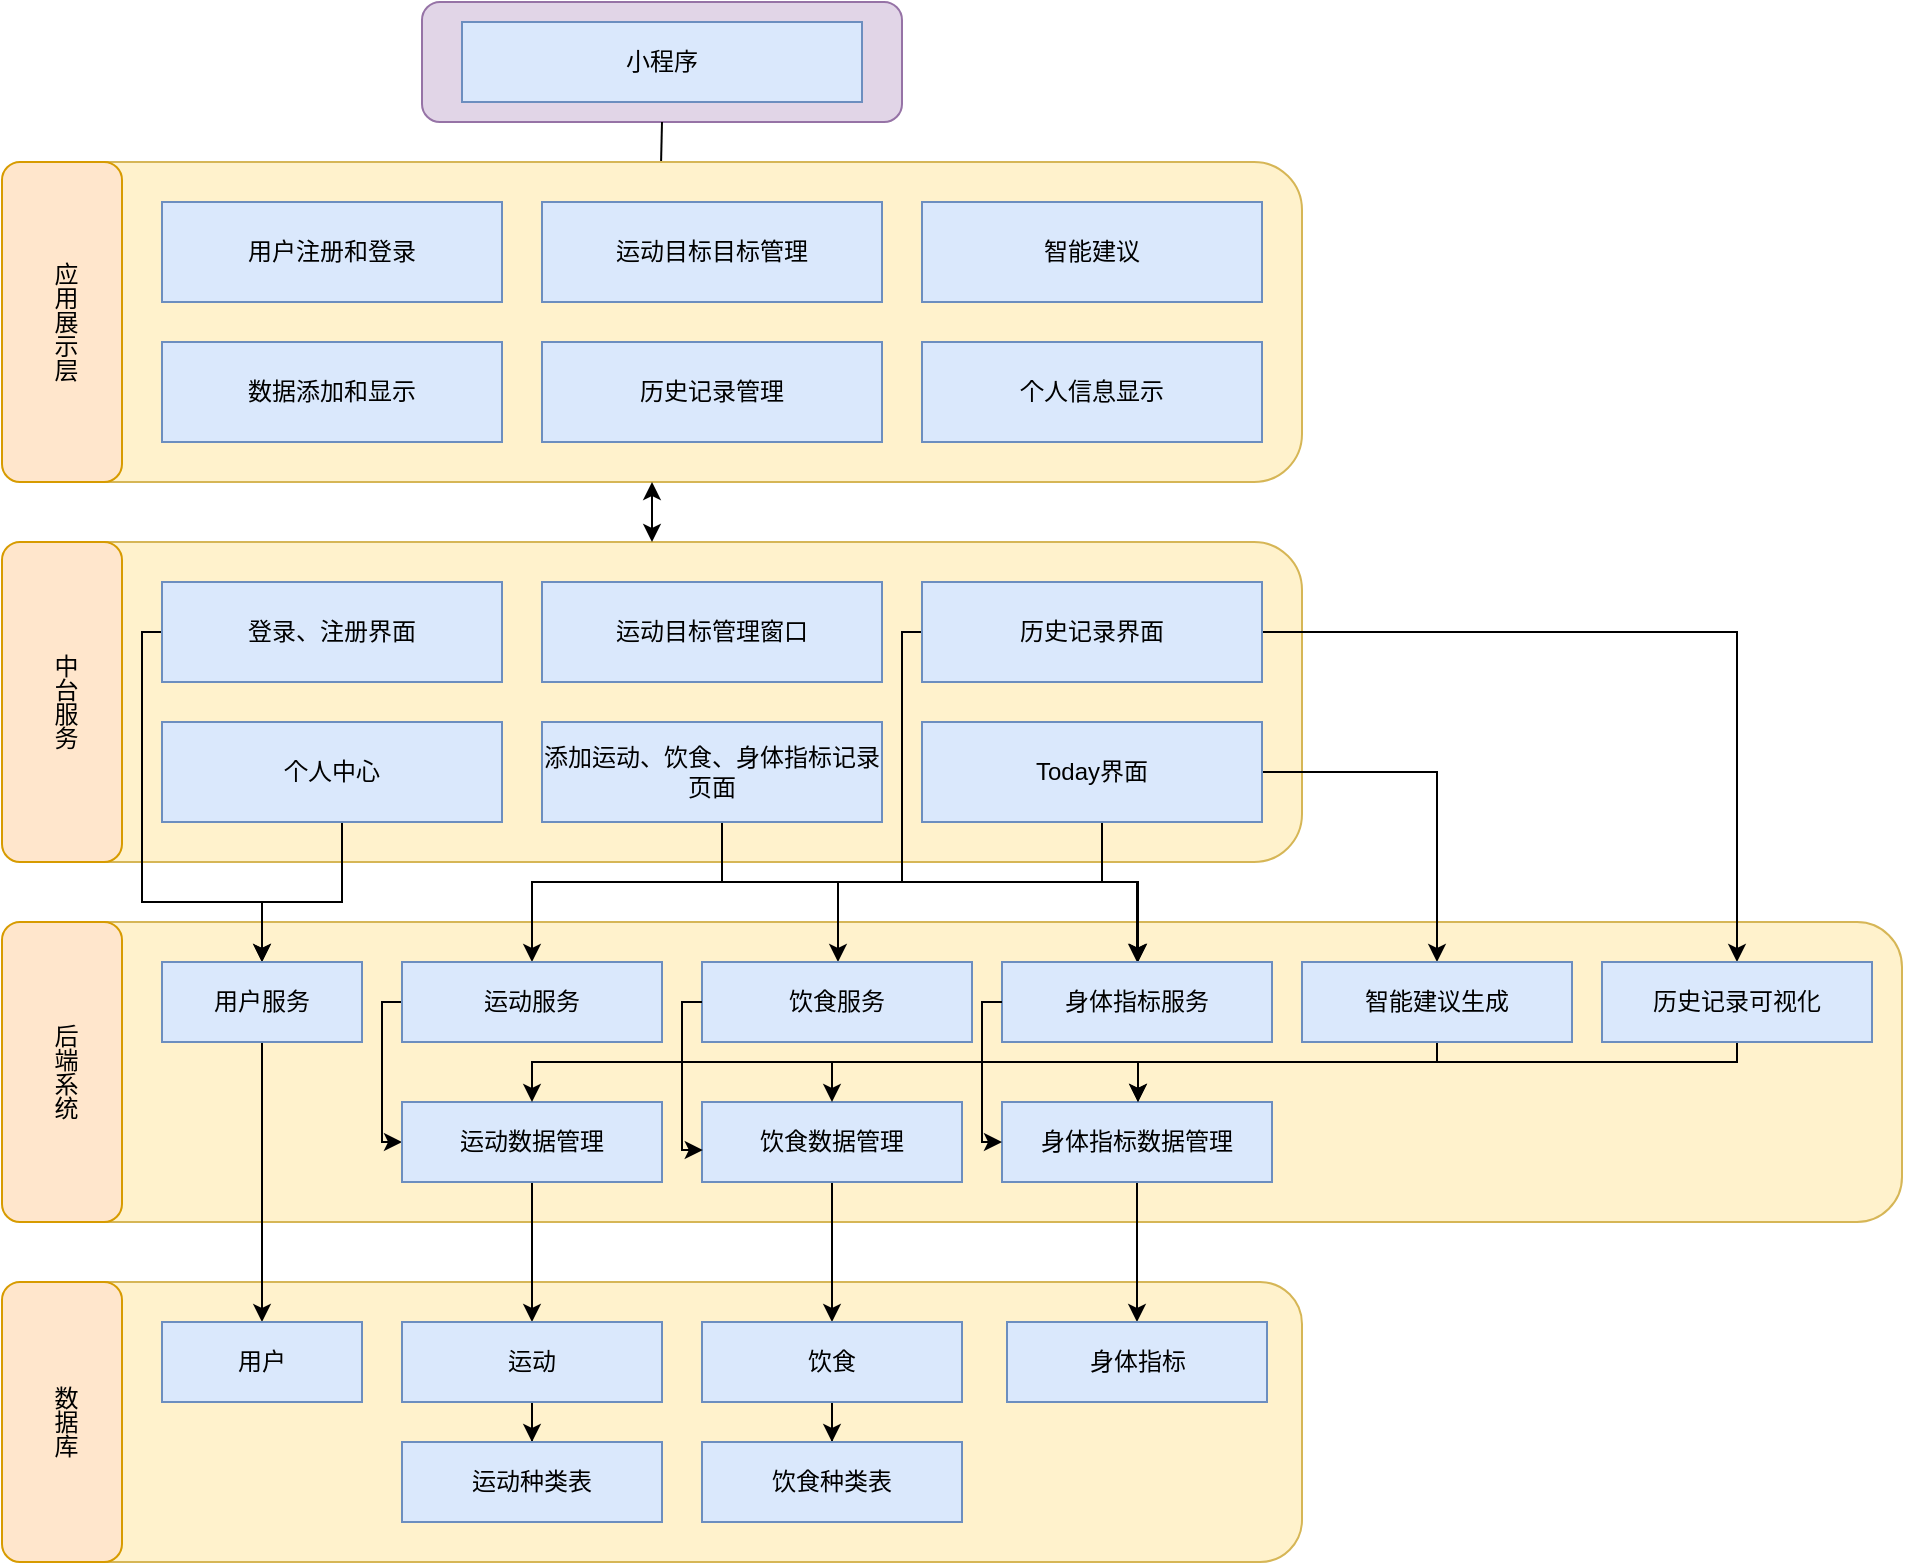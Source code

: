 <mxfile version="24.3.1" type="device">
  <diagram name="第 1 页" id="BFTzFPYcO-8qC4E6_DPL">
    <mxGraphModel dx="1797" dy="996" grid="1" gridSize="10" guides="1" tooltips="1" connect="1" arrows="1" fold="1" page="1" pageScale="1" pageWidth="827" pageHeight="1169" math="0" shadow="0">
      <root>
        <mxCell id="0" />
        <mxCell id="1" parent="0" />
        <mxCell id="wK8bGFyhSti7bRQVCyiz-48" value="" style="rounded=1;whiteSpace=wrap;html=1;fillColor=#fff2cc;strokeColor=#d6b656;" vertex="1" parent="1">
          <mxGeometry x="70" y="700" width="650" height="140" as="geometry" />
        </mxCell>
        <mxCell id="wK8bGFyhSti7bRQVCyiz-22" value="" style="rounded=1;whiteSpace=wrap;html=1;fillColor=#fff2cc;strokeColor=#d6b656;" vertex="1" parent="1">
          <mxGeometry x="70" y="520" width="950" height="150" as="geometry" />
        </mxCell>
        <mxCell id="wK8bGFyhSti7bRQVCyiz-1" value="" style="rounded=1;whiteSpace=wrap;html=1;fillColor=#fff2cc;strokeColor=#d6b656;" vertex="1" parent="1">
          <mxGeometry x="70" y="140" width="650" height="160" as="geometry" />
        </mxCell>
        <mxCell id="wK8bGFyhSti7bRQVCyiz-2" value="" style="rounded=1;whiteSpace=wrap;html=1;fillColor=#e1d5e7;strokeColor=#9673a6;" vertex="1" parent="1">
          <mxGeometry x="280" y="60" width="240" height="60" as="geometry" />
        </mxCell>
        <mxCell id="wK8bGFyhSti7bRQVCyiz-3" value="小程序" style="rounded=0;whiteSpace=wrap;html=1;fillColor=#dae8fc;strokeColor=#6c8ebf;" vertex="1" parent="1">
          <mxGeometry x="300" y="70" width="200" height="40" as="geometry" />
        </mxCell>
        <mxCell id="wK8bGFyhSti7bRQVCyiz-5" value="应用展示层" style="rounded=1;whiteSpace=wrap;html=1;fillColor=#ffe6cc;strokeColor=#d79b00;textDirection=vertical-lr;" vertex="1" parent="1">
          <mxGeometry x="70" y="140" width="60" height="160" as="geometry" />
        </mxCell>
        <mxCell id="wK8bGFyhSti7bRQVCyiz-7" value="用户注册和登录" style="rounded=0;whiteSpace=wrap;html=1;fillColor=#dae8fc;strokeColor=#6c8ebf;" vertex="1" parent="1">
          <mxGeometry x="150" y="160" width="170" height="50" as="geometry" />
        </mxCell>
        <mxCell id="wK8bGFyhSti7bRQVCyiz-8" value="数据添加和显示" style="rounded=0;whiteSpace=wrap;html=1;fillColor=#dae8fc;strokeColor=#6c8ebf;" vertex="1" parent="1">
          <mxGeometry x="150" y="230" width="170" height="50" as="geometry" />
        </mxCell>
        <mxCell id="wK8bGFyhSti7bRQVCyiz-9" value="运动目标目标管理" style="rounded=0;whiteSpace=wrap;html=1;fillColor=#dae8fc;strokeColor=#6c8ebf;" vertex="1" parent="1">
          <mxGeometry x="340" y="160" width="170" height="50" as="geometry" />
        </mxCell>
        <mxCell id="wK8bGFyhSti7bRQVCyiz-10" value="历史记录管理" style="rounded=0;whiteSpace=wrap;html=1;fillColor=#dae8fc;strokeColor=#6c8ebf;" vertex="1" parent="1">
          <mxGeometry x="340" y="230" width="170" height="50" as="geometry" />
        </mxCell>
        <mxCell id="wK8bGFyhSti7bRQVCyiz-11" value="智能建议" style="rounded=0;whiteSpace=wrap;html=1;fillColor=#dae8fc;strokeColor=#6c8ebf;" vertex="1" parent="1">
          <mxGeometry x="530" y="160" width="170" height="50" as="geometry" />
        </mxCell>
        <mxCell id="wK8bGFyhSti7bRQVCyiz-13" value="个人信息显示" style="rounded=0;whiteSpace=wrap;html=1;fillColor=#dae8fc;strokeColor=#6c8ebf;" vertex="1" parent="1">
          <mxGeometry x="530" y="230" width="170" height="50" as="geometry" />
        </mxCell>
        <mxCell id="wK8bGFyhSti7bRQVCyiz-14" value="" style="rounded=1;whiteSpace=wrap;html=1;fillColor=#fff2cc;strokeColor=#d6b656;" vertex="1" parent="1">
          <mxGeometry x="70" y="330" width="650" height="160" as="geometry" />
        </mxCell>
        <mxCell id="wK8bGFyhSti7bRQVCyiz-15" value="中台服务" style="rounded=1;whiteSpace=wrap;html=1;fillColor=#ffe6cc;strokeColor=#d79b00;textDirection=vertical-lr;" vertex="1" parent="1">
          <mxGeometry x="70" y="330" width="60" height="160" as="geometry" />
        </mxCell>
        <mxCell id="wK8bGFyhSti7bRQVCyiz-36" style="edgeStyle=orthogonalEdgeStyle;rounded=0;orthogonalLoop=1;jettySize=auto;html=1;entryX=0.5;entryY=0;entryDx=0;entryDy=0;" edge="1" parent="1" source="wK8bGFyhSti7bRQVCyiz-16" target="wK8bGFyhSti7bRQVCyiz-24">
          <mxGeometry relative="1" as="geometry">
            <Array as="points">
              <mxPoint x="140" y="375" />
              <mxPoint x="140" y="510" />
              <mxPoint x="200" y="510" />
            </Array>
          </mxGeometry>
        </mxCell>
        <mxCell id="wK8bGFyhSti7bRQVCyiz-16" value="登录、注册界面" style="rounded=0;whiteSpace=wrap;html=1;fillColor=#dae8fc;strokeColor=#6c8ebf;" vertex="1" parent="1">
          <mxGeometry x="150" y="350" width="170" height="50" as="geometry" />
        </mxCell>
        <mxCell id="wK8bGFyhSti7bRQVCyiz-42" style="edgeStyle=orthogonalEdgeStyle;rounded=0;orthogonalLoop=1;jettySize=auto;html=1;entryX=0.5;entryY=0;entryDx=0;entryDy=0;" edge="1" parent="1" source="wK8bGFyhSti7bRQVCyiz-17" target="wK8bGFyhSti7bRQVCyiz-33">
          <mxGeometry relative="1" as="geometry">
            <Array as="points">
              <mxPoint x="620" y="500" />
              <mxPoint x="638" y="500" />
            </Array>
          </mxGeometry>
        </mxCell>
        <mxCell id="wK8bGFyhSti7bRQVCyiz-61" style="edgeStyle=orthogonalEdgeStyle;rounded=0;orthogonalLoop=1;jettySize=auto;html=1;entryX=0.5;entryY=0;entryDx=0;entryDy=0;" edge="1" parent="1" source="wK8bGFyhSti7bRQVCyiz-17" target="wK8bGFyhSti7bRQVCyiz-60">
          <mxGeometry relative="1" as="geometry" />
        </mxCell>
        <mxCell id="wK8bGFyhSti7bRQVCyiz-17" value="Today界面" style="rounded=0;whiteSpace=wrap;html=1;fillColor=#dae8fc;strokeColor=#6c8ebf;" vertex="1" parent="1">
          <mxGeometry x="530" y="420" width="170" height="50" as="geometry" />
        </mxCell>
        <mxCell id="wK8bGFyhSti7bRQVCyiz-39" style="edgeStyle=orthogonalEdgeStyle;rounded=0;orthogonalLoop=1;jettySize=auto;html=1;" edge="1" parent="1" source="wK8bGFyhSti7bRQVCyiz-18" target="wK8bGFyhSti7bRQVCyiz-25">
          <mxGeometry relative="1" as="geometry">
            <Array as="points">
              <mxPoint x="430" y="500" />
              <mxPoint x="335" y="500" />
            </Array>
          </mxGeometry>
        </mxCell>
        <mxCell id="wK8bGFyhSti7bRQVCyiz-40" style="edgeStyle=orthogonalEdgeStyle;rounded=0;orthogonalLoop=1;jettySize=auto;html=1;" edge="1" parent="1" source="wK8bGFyhSti7bRQVCyiz-18" target="wK8bGFyhSti7bRQVCyiz-31">
          <mxGeometry relative="1" as="geometry">
            <Array as="points">
              <mxPoint x="430" y="500" />
              <mxPoint x="488" y="500" />
            </Array>
          </mxGeometry>
        </mxCell>
        <mxCell id="wK8bGFyhSti7bRQVCyiz-41" style="edgeStyle=orthogonalEdgeStyle;rounded=0;orthogonalLoop=1;jettySize=auto;html=1;" edge="1" parent="1" source="wK8bGFyhSti7bRQVCyiz-18" target="wK8bGFyhSti7bRQVCyiz-33">
          <mxGeometry relative="1" as="geometry">
            <Array as="points">
              <mxPoint x="430" y="500" />
              <mxPoint x="638" y="500" />
            </Array>
          </mxGeometry>
        </mxCell>
        <mxCell id="wK8bGFyhSti7bRQVCyiz-18" value="添加运动、饮食、身体指标记录页面" style="rounded=0;whiteSpace=wrap;html=1;fillColor=#dae8fc;strokeColor=#6c8ebf;" vertex="1" parent="1">
          <mxGeometry x="340" y="420" width="170" height="50" as="geometry" />
        </mxCell>
        <mxCell id="wK8bGFyhSti7bRQVCyiz-19" value="运动目标管理窗口" style="rounded=0;whiteSpace=wrap;html=1;fillColor=#dae8fc;strokeColor=#6c8ebf;" vertex="1" parent="1">
          <mxGeometry x="340" y="350" width="170" height="50" as="geometry" />
        </mxCell>
        <mxCell id="wK8bGFyhSti7bRQVCyiz-43" style="edgeStyle=orthogonalEdgeStyle;rounded=0;orthogonalLoop=1;jettySize=auto;html=1;" edge="1" parent="1" source="wK8bGFyhSti7bRQVCyiz-20" target="wK8bGFyhSti7bRQVCyiz-33">
          <mxGeometry relative="1" as="geometry">
            <Array as="points">
              <mxPoint x="520" y="375" />
              <mxPoint x="520" y="500" />
              <mxPoint x="638" y="500" />
            </Array>
          </mxGeometry>
        </mxCell>
        <mxCell id="wK8bGFyhSti7bRQVCyiz-63" style="edgeStyle=orthogonalEdgeStyle;rounded=0;orthogonalLoop=1;jettySize=auto;html=1;" edge="1" parent="1" source="wK8bGFyhSti7bRQVCyiz-20" target="wK8bGFyhSti7bRQVCyiz-62">
          <mxGeometry relative="1" as="geometry" />
        </mxCell>
        <mxCell id="wK8bGFyhSti7bRQVCyiz-20" value="历史记录界面" style="rounded=0;whiteSpace=wrap;html=1;fillColor=#dae8fc;strokeColor=#6c8ebf;" vertex="1" parent="1">
          <mxGeometry x="530" y="350" width="170" height="50" as="geometry" />
        </mxCell>
        <mxCell id="wK8bGFyhSti7bRQVCyiz-38" style="edgeStyle=orthogonalEdgeStyle;rounded=0;orthogonalLoop=1;jettySize=auto;html=1;entryX=0.5;entryY=0;entryDx=0;entryDy=0;" edge="1" parent="1" source="wK8bGFyhSti7bRQVCyiz-21" target="wK8bGFyhSti7bRQVCyiz-24">
          <mxGeometry relative="1" as="geometry">
            <Array as="points">
              <mxPoint x="240" y="510" />
              <mxPoint x="200" y="510" />
            </Array>
          </mxGeometry>
        </mxCell>
        <mxCell id="wK8bGFyhSti7bRQVCyiz-21" value="个人中心" style="rounded=0;whiteSpace=wrap;html=1;fillColor=#dae8fc;strokeColor=#6c8ebf;" vertex="1" parent="1">
          <mxGeometry x="150" y="420" width="170" height="50" as="geometry" />
        </mxCell>
        <mxCell id="wK8bGFyhSti7bRQVCyiz-23" value="后端系统" style="rounded=1;whiteSpace=wrap;html=1;fillColor=#ffe6cc;strokeColor=#d79b00;textDirection=vertical-lr;" vertex="1" parent="1">
          <mxGeometry x="70" y="520" width="60" height="150" as="geometry" />
        </mxCell>
        <mxCell id="wK8bGFyhSti7bRQVCyiz-77" style="edgeStyle=orthogonalEdgeStyle;rounded=0;orthogonalLoop=1;jettySize=auto;html=1;exitX=0.5;exitY=1;exitDx=0;exitDy=0;" edge="1" parent="1" source="wK8bGFyhSti7bRQVCyiz-24" target="wK8bGFyhSti7bRQVCyiz-50">
          <mxGeometry relative="1" as="geometry" />
        </mxCell>
        <mxCell id="wK8bGFyhSti7bRQVCyiz-24" value="用户服务" style="rounded=0;whiteSpace=wrap;html=1;fillColor=#dae8fc;strokeColor=#6c8ebf;" vertex="1" parent="1">
          <mxGeometry x="150" y="540" width="100" height="40" as="geometry" />
        </mxCell>
        <mxCell id="wK8bGFyhSti7bRQVCyiz-86" style="edgeStyle=orthogonalEdgeStyle;rounded=0;orthogonalLoop=1;jettySize=auto;html=1;entryX=0;entryY=0.5;entryDx=0;entryDy=0;" edge="1" parent="1" source="wK8bGFyhSti7bRQVCyiz-25" target="wK8bGFyhSti7bRQVCyiz-30">
          <mxGeometry relative="1" as="geometry">
            <Array as="points">
              <mxPoint x="260" y="560" />
              <mxPoint x="260" y="630" />
            </Array>
          </mxGeometry>
        </mxCell>
        <mxCell id="wK8bGFyhSti7bRQVCyiz-25" value="运动服务" style="rounded=0;whiteSpace=wrap;html=1;fillColor=#dae8fc;strokeColor=#6c8ebf;" vertex="1" parent="1">
          <mxGeometry x="270" y="540" width="130" height="40" as="geometry" />
        </mxCell>
        <mxCell id="wK8bGFyhSti7bRQVCyiz-92" style="edgeStyle=orthogonalEdgeStyle;rounded=0;orthogonalLoop=1;jettySize=auto;html=1;" edge="1" parent="1" source="wK8bGFyhSti7bRQVCyiz-30" target="wK8bGFyhSti7bRQVCyiz-51">
          <mxGeometry relative="1" as="geometry" />
        </mxCell>
        <mxCell id="wK8bGFyhSti7bRQVCyiz-30" value="运动数据管理" style="rounded=0;whiteSpace=wrap;html=1;fillColor=#dae8fc;strokeColor=#6c8ebf;" vertex="1" parent="1">
          <mxGeometry x="270" y="610" width="130" height="40" as="geometry" />
        </mxCell>
        <mxCell id="wK8bGFyhSti7bRQVCyiz-31" value="饮食服务" style="rounded=0;whiteSpace=wrap;html=1;fillColor=#dae8fc;strokeColor=#6c8ebf;" vertex="1" parent="1">
          <mxGeometry x="420" y="540" width="135" height="40" as="geometry" />
        </mxCell>
        <mxCell id="wK8bGFyhSti7bRQVCyiz-93" style="edgeStyle=orthogonalEdgeStyle;rounded=0;orthogonalLoop=1;jettySize=auto;html=1;" edge="1" parent="1" source="wK8bGFyhSti7bRQVCyiz-32" target="wK8bGFyhSti7bRQVCyiz-65">
          <mxGeometry relative="1" as="geometry" />
        </mxCell>
        <mxCell id="wK8bGFyhSti7bRQVCyiz-32" value="饮食数据管理" style="rounded=0;whiteSpace=wrap;html=1;fillColor=#dae8fc;strokeColor=#6c8ebf;" vertex="1" parent="1">
          <mxGeometry x="420" y="610" width="130" height="40" as="geometry" />
        </mxCell>
        <mxCell id="wK8bGFyhSti7bRQVCyiz-33" value="身体指标服务" style="rounded=0;whiteSpace=wrap;html=1;fillColor=#dae8fc;strokeColor=#6c8ebf;" vertex="1" parent="1">
          <mxGeometry x="570" y="540" width="135" height="40" as="geometry" />
        </mxCell>
        <mxCell id="wK8bGFyhSti7bRQVCyiz-94" style="edgeStyle=orthogonalEdgeStyle;rounded=0;orthogonalLoop=1;jettySize=auto;html=1;" edge="1" parent="1" source="wK8bGFyhSti7bRQVCyiz-34" target="wK8bGFyhSti7bRQVCyiz-67">
          <mxGeometry relative="1" as="geometry" />
        </mxCell>
        <mxCell id="wK8bGFyhSti7bRQVCyiz-34" value="身体指标数据管理" style="rounded=0;whiteSpace=wrap;html=1;fillColor=#dae8fc;strokeColor=#6c8ebf;" vertex="1" parent="1">
          <mxGeometry x="570" y="610" width="135" height="40" as="geometry" />
        </mxCell>
        <mxCell id="wK8bGFyhSti7bRQVCyiz-49" value="数据库" style="rounded=1;whiteSpace=wrap;html=1;fillColor=#ffe6cc;strokeColor=#d79b00;textDirection=vertical-lr;" vertex="1" parent="1">
          <mxGeometry x="70" y="700" width="60" height="140" as="geometry" />
        </mxCell>
        <mxCell id="wK8bGFyhSti7bRQVCyiz-50" value="用户" style="rounded=0;whiteSpace=wrap;html=1;fillColor=#dae8fc;strokeColor=#6c8ebf;" vertex="1" parent="1">
          <mxGeometry x="150" y="720" width="100" height="40" as="geometry" />
        </mxCell>
        <mxCell id="wK8bGFyhSti7bRQVCyiz-95" style="edgeStyle=orthogonalEdgeStyle;rounded=0;orthogonalLoop=1;jettySize=auto;html=1;entryX=0.5;entryY=0;entryDx=0;entryDy=0;" edge="1" parent="1" source="wK8bGFyhSti7bRQVCyiz-51" target="wK8bGFyhSti7bRQVCyiz-64">
          <mxGeometry relative="1" as="geometry" />
        </mxCell>
        <mxCell id="wK8bGFyhSti7bRQVCyiz-51" value="运动" style="rounded=0;whiteSpace=wrap;html=1;fillColor=#dae8fc;strokeColor=#6c8ebf;" vertex="1" parent="1">
          <mxGeometry x="270" y="720" width="130" height="40" as="geometry" />
        </mxCell>
        <mxCell id="wK8bGFyhSti7bRQVCyiz-81" style="edgeStyle=orthogonalEdgeStyle;rounded=0;orthogonalLoop=1;jettySize=auto;html=1;" edge="1" parent="1" source="wK8bGFyhSti7bRQVCyiz-60" target="wK8bGFyhSti7bRQVCyiz-34">
          <mxGeometry relative="1" as="geometry">
            <Array as="points">
              <mxPoint x="788" y="590" />
              <mxPoint x="638" y="590" />
            </Array>
          </mxGeometry>
        </mxCell>
        <mxCell id="wK8bGFyhSti7bRQVCyiz-84" style="edgeStyle=orthogonalEdgeStyle;rounded=0;orthogonalLoop=1;jettySize=auto;html=1;entryX=0.5;entryY=0;entryDx=0;entryDy=0;" edge="1" parent="1" source="wK8bGFyhSti7bRQVCyiz-60" target="wK8bGFyhSti7bRQVCyiz-32">
          <mxGeometry relative="1" as="geometry">
            <Array as="points">
              <mxPoint x="788" y="590" />
              <mxPoint x="485" y="590" />
            </Array>
          </mxGeometry>
        </mxCell>
        <mxCell id="wK8bGFyhSti7bRQVCyiz-85" style="edgeStyle=orthogonalEdgeStyle;rounded=0;orthogonalLoop=1;jettySize=auto;html=1;" edge="1" parent="1" source="wK8bGFyhSti7bRQVCyiz-60" target="wK8bGFyhSti7bRQVCyiz-30">
          <mxGeometry relative="1" as="geometry">
            <Array as="points">
              <mxPoint x="788" y="590" />
              <mxPoint x="335" y="590" />
            </Array>
          </mxGeometry>
        </mxCell>
        <mxCell id="wK8bGFyhSti7bRQVCyiz-60" value="智能建议生成" style="rounded=0;whiteSpace=wrap;html=1;fillColor=#dae8fc;strokeColor=#6c8ebf;" vertex="1" parent="1">
          <mxGeometry x="720" y="540" width="135" height="40" as="geometry" />
        </mxCell>
        <mxCell id="wK8bGFyhSti7bRQVCyiz-89" style="edgeStyle=orthogonalEdgeStyle;rounded=0;orthogonalLoop=1;jettySize=auto;html=1;" edge="1" parent="1" source="wK8bGFyhSti7bRQVCyiz-62" target="wK8bGFyhSti7bRQVCyiz-34">
          <mxGeometry relative="1" as="geometry">
            <Array as="points">
              <mxPoint x="938" y="590" />
              <mxPoint x="638" y="590" />
            </Array>
          </mxGeometry>
        </mxCell>
        <mxCell id="wK8bGFyhSti7bRQVCyiz-62" value="历史记录可视化" style="rounded=0;whiteSpace=wrap;html=1;fillColor=#dae8fc;strokeColor=#6c8ebf;" vertex="1" parent="1">
          <mxGeometry x="870" y="540" width="135" height="40" as="geometry" />
        </mxCell>
        <mxCell id="wK8bGFyhSti7bRQVCyiz-64" value="运动种类表" style="rounded=0;whiteSpace=wrap;html=1;fillColor=#dae8fc;strokeColor=#6c8ebf;" vertex="1" parent="1">
          <mxGeometry x="270" y="780" width="130" height="40" as="geometry" />
        </mxCell>
        <mxCell id="wK8bGFyhSti7bRQVCyiz-96" style="edgeStyle=orthogonalEdgeStyle;rounded=0;orthogonalLoop=1;jettySize=auto;html=1;entryX=0.5;entryY=0;entryDx=0;entryDy=0;" edge="1" parent="1" source="wK8bGFyhSti7bRQVCyiz-65" target="wK8bGFyhSti7bRQVCyiz-66">
          <mxGeometry relative="1" as="geometry" />
        </mxCell>
        <mxCell id="wK8bGFyhSti7bRQVCyiz-65" value="饮食" style="rounded=0;whiteSpace=wrap;html=1;fillColor=#dae8fc;strokeColor=#6c8ebf;" vertex="1" parent="1">
          <mxGeometry x="420" y="720" width="130" height="40" as="geometry" />
        </mxCell>
        <mxCell id="wK8bGFyhSti7bRQVCyiz-66" value="饮食种类表" style="rounded=0;whiteSpace=wrap;html=1;fillColor=#dae8fc;strokeColor=#6c8ebf;" vertex="1" parent="1">
          <mxGeometry x="420" y="780" width="130" height="40" as="geometry" />
        </mxCell>
        <mxCell id="wK8bGFyhSti7bRQVCyiz-67" value="身体指标" style="rounded=0;whiteSpace=wrap;html=1;fillColor=#dae8fc;strokeColor=#6c8ebf;" vertex="1" parent="1">
          <mxGeometry x="572.5" y="720" width="130" height="40" as="geometry" />
        </mxCell>
        <mxCell id="wK8bGFyhSti7bRQVCyiz-75" value="" style="endArrow=classic;startArrow=classic;html=1;rounded=0;entryX=0.5;entryY=1;entryDx=0;entryDy=0;exitX=0.5;exitY=0;exitDx=0;exitDy=0;" edge="1" parent="1" source="wK8bGFyhSti7bRQVCyiz-14" target="wK8bGFyhSti7bRQVCyiz-1">
          <mxGeometry width="50" height="50" relative="1" as="geometry">
            <mxPoint x="720" y="480" as="sourcePoint" />
            <mxPoint x="770" y="430" as="targetPoint" />
          </mxGeometry>
        </mxCell>
        <mxCell id="wK8bGFyhSti7bRQVCyiz-87" style="edgeStyle=orthogonalEdgeStyle;rounded=0;orthogonalLoop=1;jettySize=auto;html=1;entryX=0.003;entryY=0.6;entryDx=0;entryDy=0;entryPerimeter=0;" edge="1" parent="1" target="wK8bGFyhSti7bRQVCyiz-32">
          <mxGeometry relative="1" as="geometry">
            <mxPoint x="420" y="560" as="sourcePoint" />
            <mxPoint x="420" y="620" as="targetPoint" />
            <Array as="points">
              <mxPoint x="410" y="560" />
              <mxPoint x="410" y="634" />
            </Array>
          </mxGeometry>
        </mxCell>
        <mxCell id="wK8bGFyhSti7bRQVCyiz-88" style="edgeStyle=orthogonalEdgeStyle;rounded=0;orthogonalLoop=1;jettySize=auto;html=1;entryX=0;entryY=0.5;entryDx=0;entryDy=0;" edge="1" parent="1" target="wK8bGFyhSti7bRQVCyiz-34">
          <mxGeometry relative="1" as="geometry">
            <mxPoint x="570" y="560" as="sourcePoint" />
            <mxPoint x="570" y="620" as="targetPoint" />
            <Array as="points">
              <mxPoint x="560" y="560" />
              <mxPoint x="560" y="630" />
            </Array>
          </mxGeometry>
        </mxCell>
        <mxCell id="wK8bGFyhSti7bRQVCyiz-97" value="" style="endArrow=none;html=1;rounded=0;exitX=0.507;exitY=-0.003;exitDx=0;exitDy=0;exitPerimeter=0;" edge="1" parent="1" source="wK8bGFyhSti7bRQVCyiz-1">
          <mxGeometry width="50" height="50" relative="1" as="geometry">
            <mxPoint x="350" y="170" as="sourcePoint" />
            <mxPoint x="400" y="120" as="targetPoint" />
          </mxGeometry>
        </mxCell>
      </root>
    </mxGraphModel>
  </diagram>
</mxfile>
